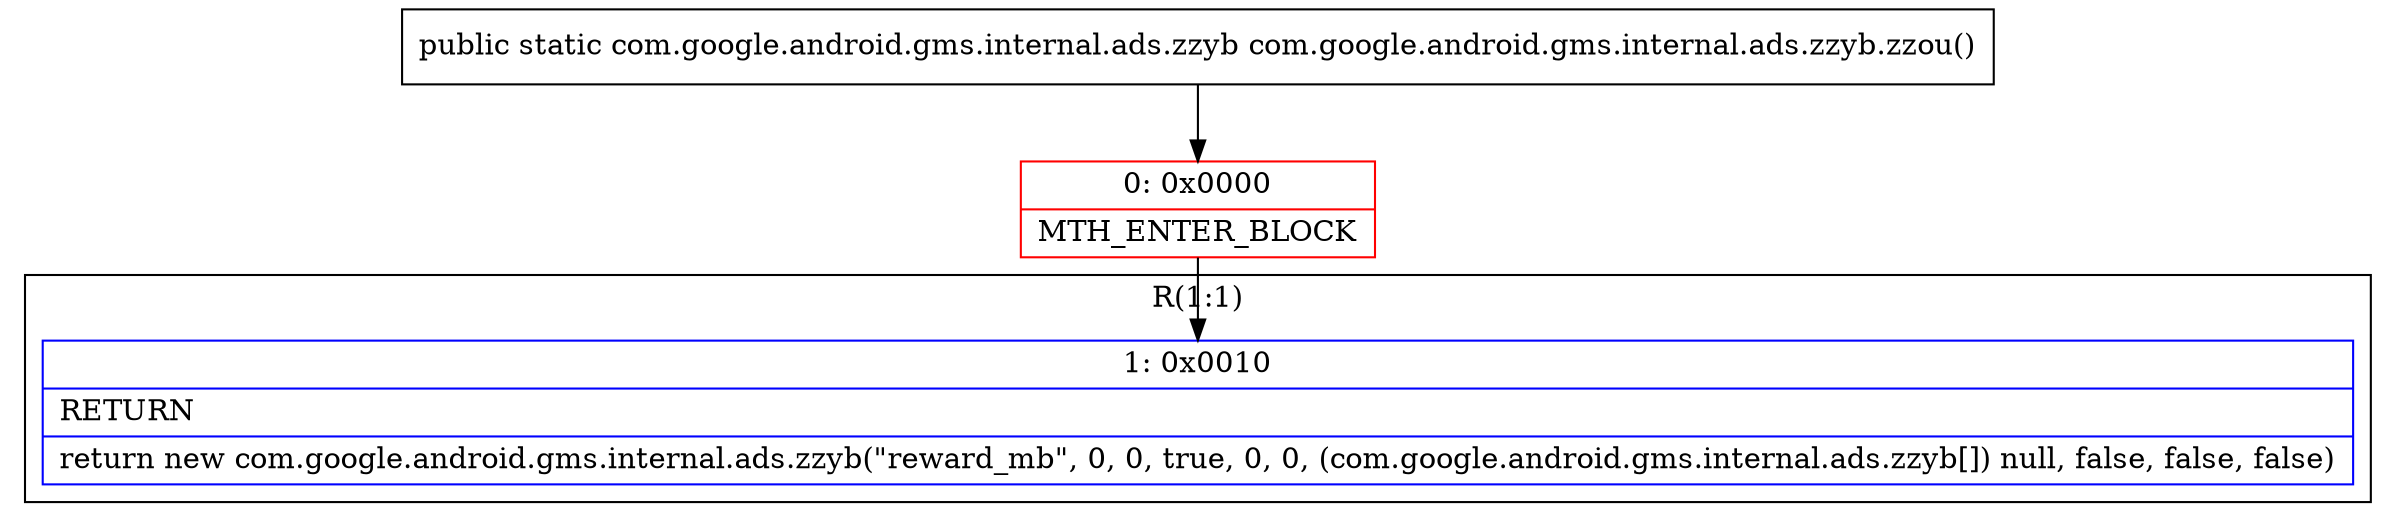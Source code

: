 digraph "CFG forcom.google.android.gms.internal.ads.zzyb.zzou()Lcom\/google\/android\/gms\/internal\/ads\/zzyb;" {
subgraph cluster_Region_1052555877 {
label = "R(1:1)";
node [shape=record,color=blue];
Node_1 [shape=record,label="{1\:\ 0x0010|RETURN\l|return new com.google.android.gms.internal.ads.zzyb(\"reward_mb\", 0, 0, true, 0, 0, (com.google.android.gms.internal.ads.zzyb[]) null, false, false, false)\l}"];
}
Node_0 [shape=record,color=red,label="{0\:\ 0x0000|MTH_ENTER_BLOCK\l}"];
MethodNode[shape=record,label="{public static com.google.android.gms.internal.ads.zzyb com.google.android.gms.internal.ads.zzyb.zzou() }"];
MethodNode -> Node_0;
Node_0 -> Node_1;
}

